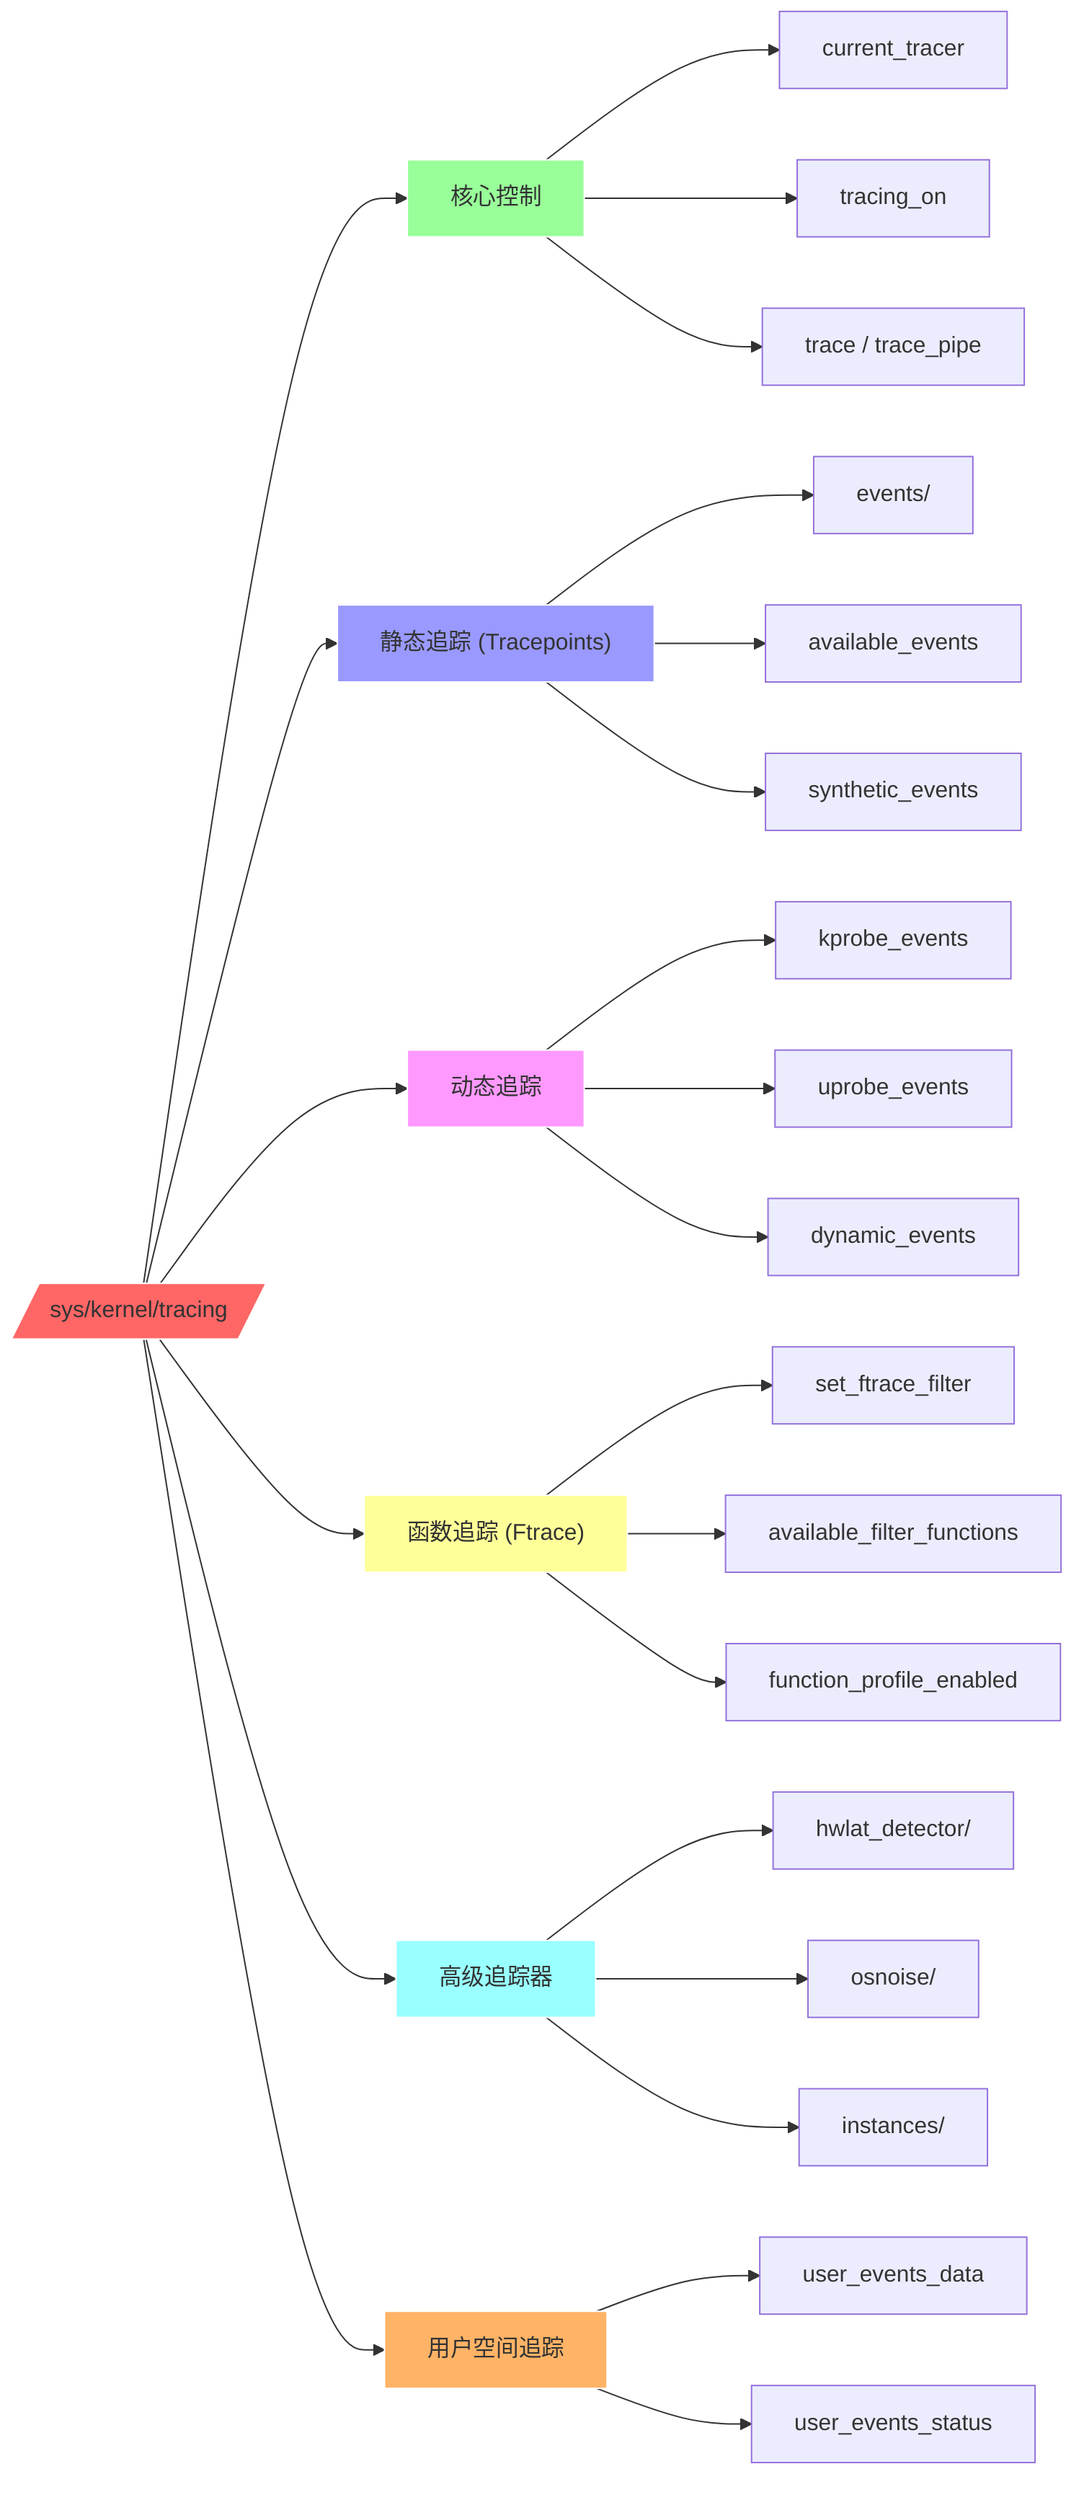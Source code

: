 graph LR
    A[/sys/kernel/tracing/] --> B[核心控制]
    A --> C["静态追踪 (Tracepoints)"]
    A --> D[动态追踪]
    A --> E["函数追踪 (Ftrace)"]
    A --> F[高级追踪器]
    A --> G[用户空间追踪]

    B --> B1[current_tracer]
    B --> B2[tracing_on]
    B --> B3[trace / trace_pipe]

    C --> C1[events/]
    C --> C2[available_events]
    C --> C3[synthetic_events]

    D --> D1[kprobe_events]
    D --> D2[uprobe_events]
    D --> D3[dynamic_events]

    E --> E1[set_ftrace_filter]
    E --> E2[available_filter_functions]
    E --> E3[function_profile_enabled]

    F --> F1[hwlat_detector/]
    F --> F2[osnoise/]
    F --> F3[instances/]

    G --> G1[user_events_data]
    G --> G2[user_events_status]
    
classDef moduleA fill:#FF9999,stroke:#FFFFFF
classDef moduleB fill:#99FF99,stroke:#FFFFFF
classDef moduleC fill:#9999FF,stroke:#FFFFFF
classDef moduleD fill:#FF99FF,stroke:#FFFFFF
classDef moduleE fill:#FFFF99,stroke:#FFFFFF
classDef moduleF fill:#99FFFF,stroke:#FFFFFF
classDef moduleG fill:#FFB366,stroke:#FFFFFF
classDef moduleH fill:#CC99FF,stroke:#FFFFFF
classDef moduleI fill:#99FFCC,stroke:#FFFFFF
classDef moduleJ fill:#FF6666,stroke:#FFFFFF
classDef moduleK fill:#66B2FF,stroke:#FFFFFF
classDef moduleL fill:#FF99CC,stroke:#FFFFFF
classDef moduleM fill:#B3FF66,stroke:#FFFFFF
classDef moduleN fill:#66FFFF,stroke:#FFFFFF

class A, moduleJ
class B, moduleB
class C, moduleC
class E, moduleE
class D, moduleD
class F, moduleF
class G, moduleG
